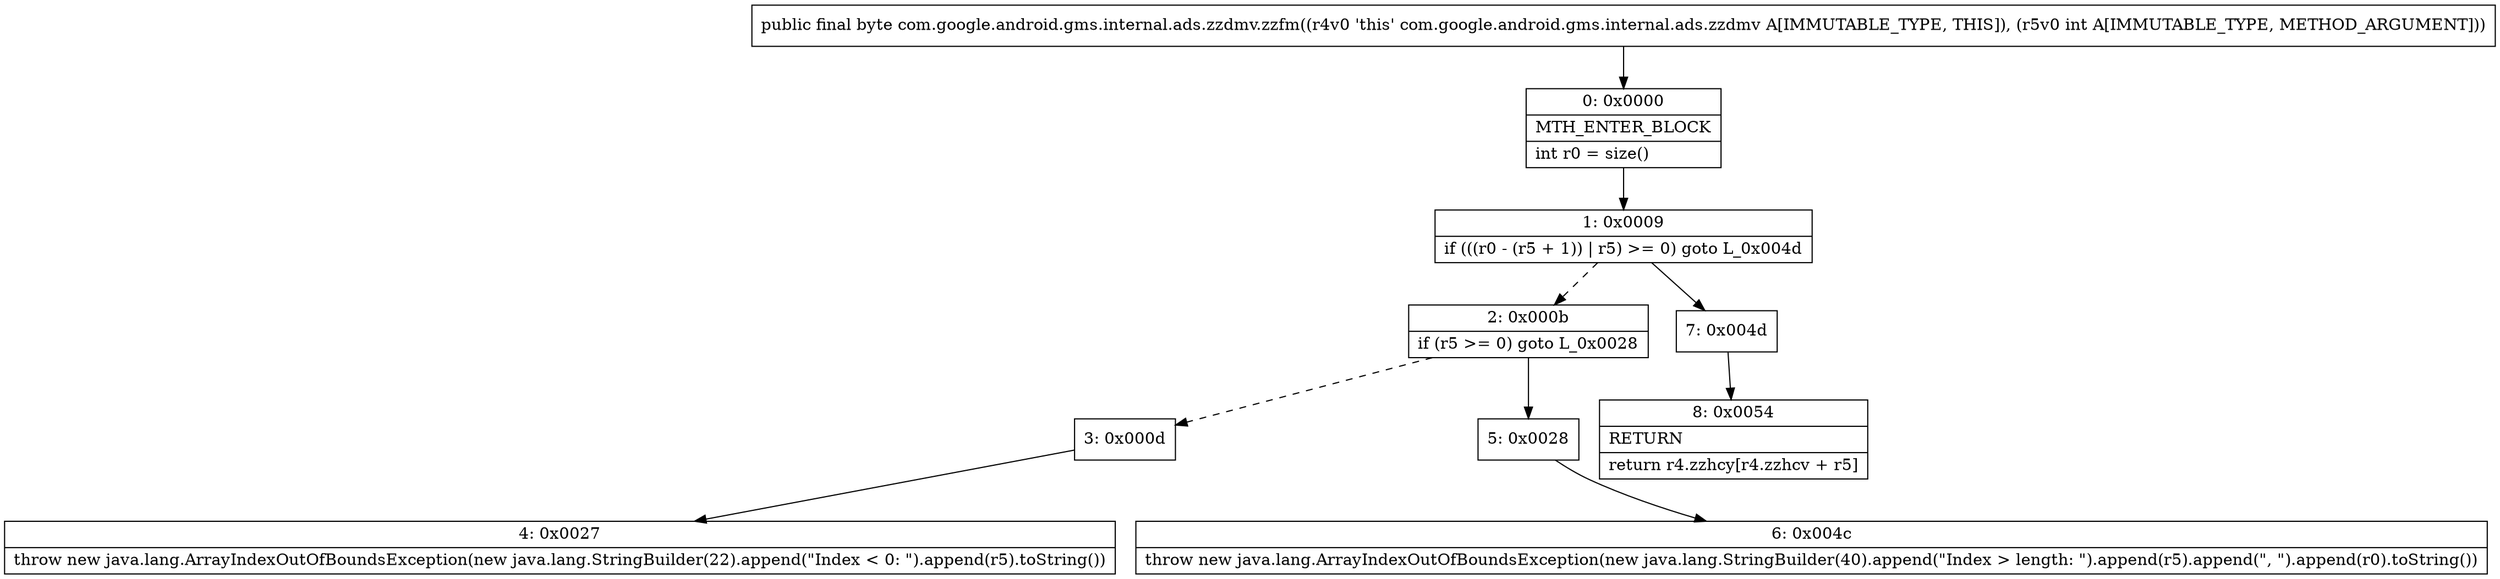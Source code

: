 digraph "CFG forcom.google.android.gms.internal.ads.zzdmv.zzfm(I)B" {
Node_0 [shape=record,label="{0\:\ 0x0000|MTH_ENTER_BLOCK\l|int r0 = size()\l}"];
Node_1 [shape=record,label="{1\:\ 0x0009|if (((r0 \- (r5 + 1)) \| r5) \>= 0) goto L_0x004d\l}"];
Node_2 [shape=record,label="{2\:\ 0x000b|if (r5 \>= 0) goto L_0x0028\l}"];
Node_3 [shape=record,label="{3\:\ 0x000d}"];
Node_4 [shape=record,label="{4\:\ 0x0027|throw new java.lang.ArrayIndexOutOfBoundsException(new java.lang.StringBuilder(22).append(\"Index \< 0: \").append(r5).toString())\l}"];
Node_5 [shape=record,label="{5\:\ 0x0028}"];
Node_6 [shape=record,label="{6\:\ 0x004c|throw new java.lang.ArrayIndexOutOfBoundsException(new java.lang.StringBuilder(40).append(\"Index \> length: \").append(r5).append(\", \").append(r0).toString())\l}"];
Node_7 [shape=record,label="{7\:\ 0x004d}"];
Node_8 [shape=record,label="{8\:\ 0x0054|RETURN\l|return r4.zzhcy[r4.zzhcv + r5]\l}"];
MethodNode[shape=record,label="{public final byte com.google.android.gms.internal.ads.zzdmv.zzfm((r4v0 'this' com.google.android.gms.internal.ads.zzdmv A[IMMUTABLE_TYPE, THIS]), (r5v0 int A[IMMUTABLE_TYPE, METHOD_ARGUMENT])) }"];
MethodNode -> Node_0;
Node_0 -> Node_1;
Node_1 -> Node_2[style=dashed];
Node_1 -> Node_7;
Node_2 -> Node_3[style=dashed];
Node_2 -> Node_5;
Node_3 -> Node_4;
Node_5 -> Node_6;
Node_7 -> Node_8;
}

